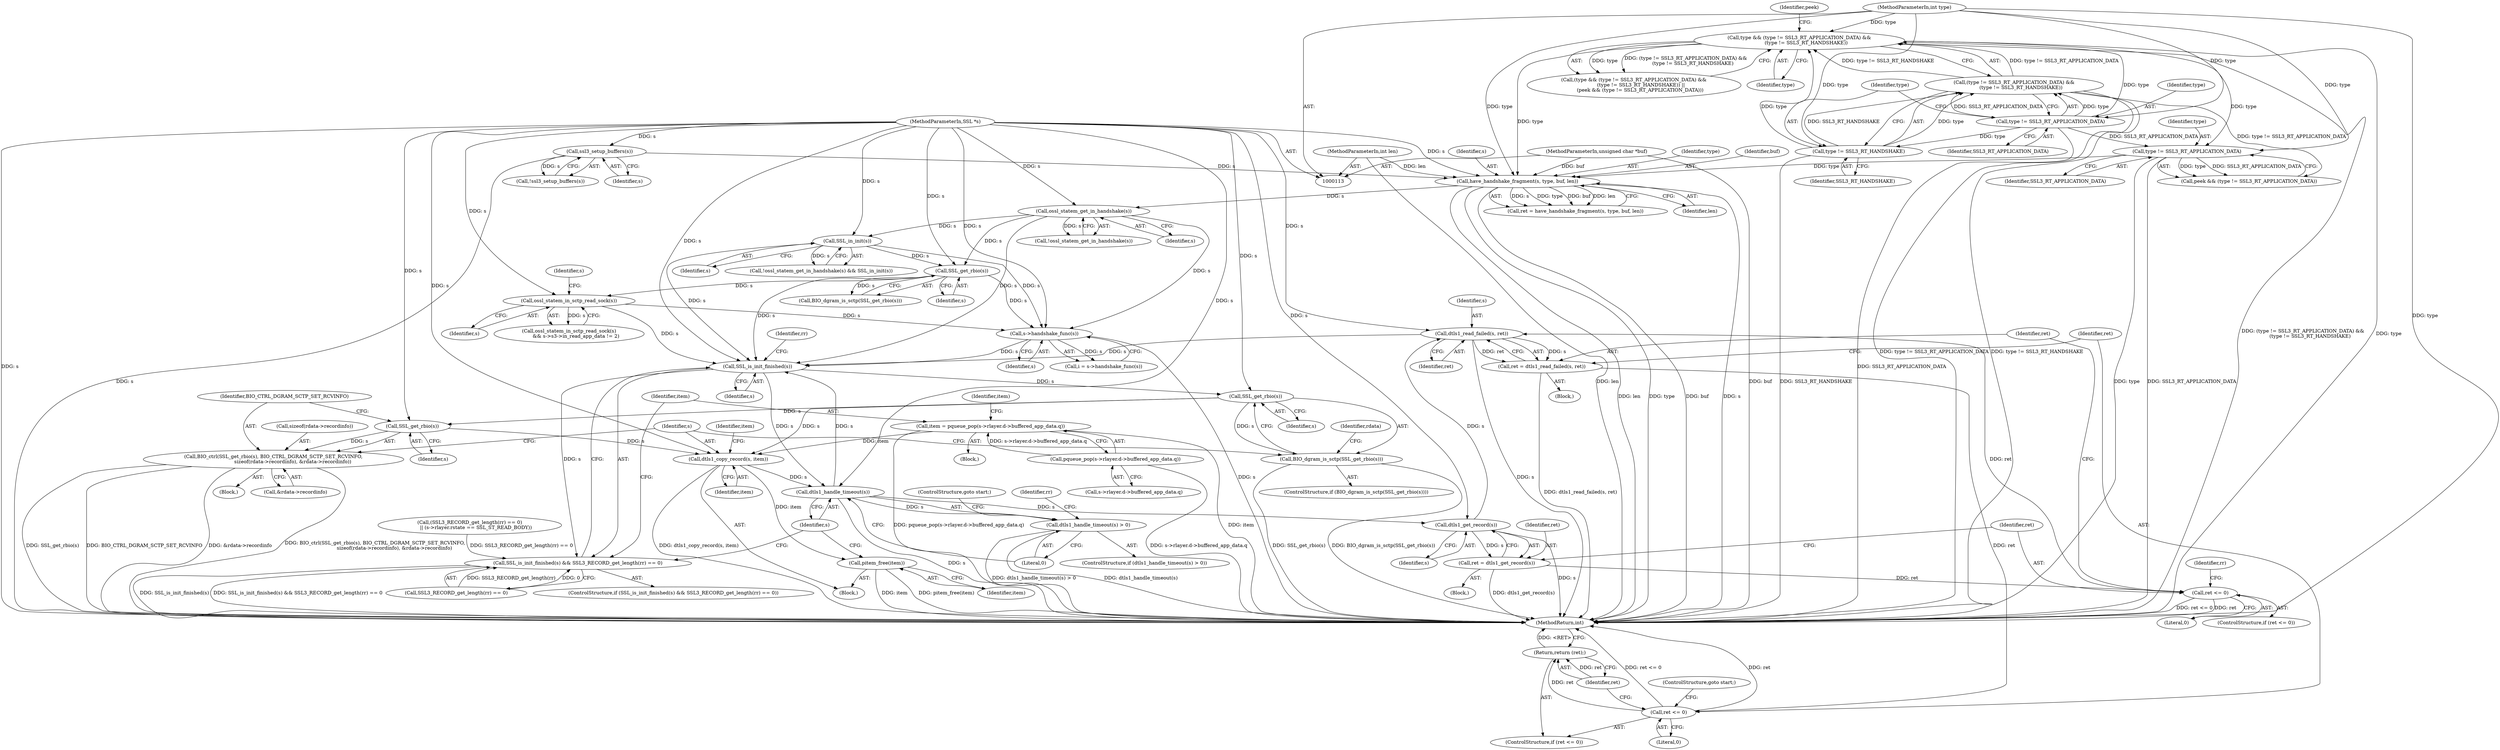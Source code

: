 digraph "0_openssl_af58be768ebb690f78530f796e92b8ae5c9a4401@API" {
"1000328" [label="(Call,dtls1_read_failed(s, ret))"];
"1000319" [label="(Call,dtls1_get_record(s))"];
"1000299" [label="(Call,dtls1_handle_timeout(s))"];
"1000288" [label="(Call,dtls1_copy_record(s, item))"];
"1000265" [label="(Call,SSL_get_rbio(s))"];
"1000240" [label="(Call,SSL_is_init_finished(s))"];
"1000187" [label="(Call,SSL_in_init(s))"];
"1000185" [label="(Call,ossl_statem_get_in_handshake(s))"];
"1000174" [label="(Call,have_handshake_fragment(s, type, buf, len))"];
"1000143" [label="(Call,ssl3_setup_buffers(s))"];
"1000114" [label="(MethodParameterIn,SSL *s)"];
"1000150" [label="(Call,type && (type != SSL3_RT_APPLICATION_DATA) &&\n         (type != SSL3_RT_HANDSHAKE))"];
"1000156" [label="(Call,type != SSL3_RT_HANDSHAKE)"];
"1000153" [label="(Call,type != SSL3_RT_APPLICATION_DATA)"];
"1000115" [label="(MethodParameterIn,int type)"];
"1000152" [label="(Call,(type != SSL3_RT_APPLICATION_DATA) &&\n         (type != SSL3_RT_HANDSHAKE))"];
"1000161" [label="(Call,type != SSL3_RT_APPLICATION_DATA)"];
"1000117" [label="(MethodParameterIn,unsigned char *buf)"];
"1000118" [label="(MethodParameterIn,int len)"];
"1000194" [label="(Call,ossl_statem_in_sctp_read_sock(s))"];
"1000191" [label="(Call,SSL_get_rbio(s))"];
"1000206" [label="(Call,s->handshake_func(s))"];
"1000328" [label="(Call,dtls1_read_failed(s, ret))"];
"1000322" [label="(Call,ret <= 0)"];
"1000317" [label="(Call,ret = dtls1_get_record(s))"];
"1000277" [label="(Call,SSL_get_rbio(s))"];
"1000248" [label="(Call,item = pqueue_pop(s->rlayer.d->buffered_app_data.q))"];
"1000250" [label="(Call,pqueue_pop(s->rlayer.d->buffered_app_data.q))"];
"1000239" [label="(Call,SSL_is_init_finished(s) && SSL3_RECORD_get_length(rr) == 0)"];
"1000264" [label="(Call,BIO_dgram_is_sctp(SSL_get_rbio(s)))"];
"1000276" [label="(Call,BIO_ctrl(SSL_get_rbio(s), BIO_CTRL_DGRAM_SCTP_SET_RCVINFO,\n                         sizeof(rdata->recordinfo), &rdata->recordinfo))"];
"1000295" [label="(Call,pitem_free(item))"];
"1000298" [label="(Call,dtls1_handle_timeout(s) > 0)"];
"1000326" [label="(Call,ret = dtls1_read_failed(s, ret))"];
"1000332" [label="(Call,ret <= 0)"];
"1000335" [label="(Return,return (ret);)"];
"1000204" [label="(Call,i = s->handshake_func(s))"];
"1000335" [label="(Return,return (ret);)"];
"1000161" [label="(Call,type != SSL3_RT_APPLICATION_DATA)"];
"1000191" [label="(Call,SSL_get_rbio(s))"];
"1000296" [label="(Identifier,item)"];
"1000149" [label="(Call,(type && (type != SSL3_RT_APPLICATION_DATA) &&\n         (type != SSL3_RT_HANDSHAKE)) ||\n        (peek && (type != SSL3_RT_APPLICATION_DATA)))"];
"1000284" [label="(Call,&rdata->recordinfo)"];
"1000343" [label="(Identifier,rr)"];
"1000153" [label="(Call,type != SSL3_RT_APPLICATION_DATA)"];
"1000297" [label="(ControlStructure,if (dtls1_handle_timeout(s) > 0))"];
"1000194" [label="(Call,ossl_statem_in_sctp_read_sock(s))"];
"1000176" [label="(Identifier,type)"];
"1000323" [label="(Identifier,ret)"];
"1000316" [label="(Block,)"];
"1000304" [label="(Call,(SSL3_RECORD_get_length(rr) == 0)\n        || (s->rlayer.rstate == SSL_ST_READ_BODY))"];
"1000150" [label="(Call,type && (type != SSL3_RT_APPLICATION_DATA) &&\n         (type != SSL3_RT_HANDSHAKE))"];
"1000144" [label="(Identifier,s)"];
"1000265" [label="(Call,SSL_get_rbio(s))"];
"1000261" [label="(Identifier,item)"];
"1000248" [label="(Call,item = pqueue_pop(s->rlayer.d->buffered_app_data.q))"];
"1000154" [label="(Identifier,type)"];
"1000190" [label="(Call,BIO_dgram_is_sctp(SSL_get_rbio(s)))"];
"1000151" [label="(Identifier,type)"];
"1000319" [label="(Call,dtls1_get_record(s))"];
"1000263" [label="(ControlStructure,if (BIO_dgram_is_sctp(SSL_get_rbio(s))))"];
"1000299" [label="(Call,dtls1_handle_timeout(s))"];
"1000278" [label="(Identifier,s)"];
"1000206" [label="(Call,s->handshake_func(s))"];
"1000266" [label="(Identifier,s)"];
"1000238" [label="(ControlStructure,if (SSL_is_init_finished(s) && SSL3_RECORD_get_length(rr) == 0))"];
"1000239" [label="(Call,SSL_is_init_finished(s) && SSL3_RECORD_get_length(rr) == 0)"];
"1000159" [label="(Call,peek && (type != SSL3_RT_APPLICATION_DATA))"];
"1000183" [label="(Call,!ossl_statem_get_in_handshake(s) && SSL_in_init(s))"];
"1000244" [label="(Identifier,rr)"];
"1000270" [label="(Identifier,rdata)"];
"1000251" [label="(Call,s->rlayer.d->buffered_app_data.q)"];
"1000367" [label="(MethodReturn,int)"];
"1000328" [label="(Call,dtls1_read_failed(s, ret))"];
"1000193" [label="(Call,ossl_statem_in_sctp_read_sock(s)\n         && s->s3->in_read_app_data != 2)"];
"1000289" [label="(Identifier,s)"];
"1000336" [label="(Identifier,ret)"];
"1000156" [label="(Call,type != SSL3_RT_HANDSHAKE)"];
"1000177" [label="(Identifier,buf)"];
"1000293" [label="(Identifier,item)"];
"1000334" [label="(Literal,0)"];
"1000267" [label="(Block,)"];
"1000207" [label="(Identifier,s)"];
"1000277" [label="(Call,SSL_get_rbio(s))"];
"1000188" [label="(Identifier,s)"];
"1000295" [label="(Call,pitem_free(item))"];
"1000333" [label="(Identifier,ret)"];
"1000199" [label="(Identifier,s)"];
"1000192" [label="(Identifier,s)"];
"1000264" [label="(Call,BIO_dgram_is_sctp(SSL_get_rbio(s)))"];
"1000185" [label="(Call,ossl_statem_get_in_handshake(s))"];
"1000325" [label="(Block,)"];
"1000242" [label="(Call,SSL3_RECORD_get_length(rr) == 0)"];
"1000320" [label="(Identifier,s)"];
"1000332" [label="(Call,ret <= 0)"];
"1000338" [label="(ControlStructure,goto start;)"];
"1000329" [label="(Identifier,s)"];
"1000331" [label="(ControlStructure,if (ret <= 0))"];
"1000290" [label="(Identifier,item)"];
"1000175" [label="(Identifier,s)"];
"1000327" [label="(Identifier,ret)"];
"1000249" [label="(Identifier,item)"];
"1000246" [label="(Block,)"];
"1000174" [label="(Call,have_handshake_fragment(s, type, buf, len))"];
"1000160" [label="(Identifier,peek)"];
"1000302" [label="(ControlStructure,goto start;)"];
"1000195" [label="(Identifier,s)"];
"1000279" [label="(Identifier,BIO_CTRL_DGRAM_SCTP_SET_RCVINFO)"];
"1000250" [label="(Call,pqueue_pop(s->rlayer.d->buffered_app_data.q))"];
"1000280" [label="(Call,sizeof(rdata->recordinfo))"];
"1000241" [label="(Identifier,s)"];
"1000240" [label="(Call,SSL_is_init_finished(s))"];
"1000330" [label="(Identifier,ret)"];
"1000187" [label="(Call,SSL_in_init(s))"];
"1000162" [label="(Identifier,type)"];
"1000184" [label="(Call,!ossl_statem_get_in_handshake(s))"];
"1000117" [label="(MethodParameterIn,unsigned char *buf)"];
"1000288" [label="(Call,dtls1_copy_record(s, item))"];
"1000142" [label="(Call,!ssl3_setup_buffers(s))"];
"1000318" [label="(Identifier,ret)"];
"1000301" [label="(Literal,0)"];
"1000307" [label="(Identifier,rr)"];
"1000115" [label="(MethodParameterIn,int type)"];
"1000143" [label="(Call,ssl3_setup_buffers(s))"];
"1000321" [label="(ControlStructure,if (ret <= 0))"];
"1000322" [label="(Call,ret <= 0)"];
"1000186" [label="(Identifier,s)"];
"1000155" [label="(Identifier,SSL3_RT_APPLICATION_DATA)"];
"1000262" [label="(Block,)"];
"1000163" [label="(Identifier,SSL3_RT_APPLICATION_DATA)"];
"1000157" [label="(Identifier,type)"];
"1000300" [label="(Identifier,s)"];
"1000114" [label="(MethodParameterIn,SSL *s)"];
"1000158" [label="(Identifier,SSL3_RT_HANDSHAKE)"];
"1000298" [label="(Call,dtls1_handle_timeout(s) > 0)"];
"1000152" [label="(Call,(type != SSL3_RT_APPLICATION_DATA) &&\n         (type != SSL3_RT_HANDSHAKE))"];
"1000317" [label="(Call,ret = dtls1_get_record(s))"];
"1000178" [label="(Identifier,len)"];
"1000324" [label="(Literal,0)"];
"1000276" [label="(Call,BIO_ctrl(SSL_get_rbio(s), BIO_CTRL_DGRAM_SCTP_SET_RCVINFO,\n                         sizeof(rdata->recordinfo), &rdata->recordinfo))"];
"1000172" [label="(Call,ret = have_handshake_fragment(s, type, buf, len))"];
"1000118" [label="(MethodParameterIn,int len)"];
"1000326" [label="(Call,ret = dtls1_read_failed(s, ret))"];
"1000328" -> "1000326"  [label="AST: "];
"1000328" -> "1000330"  [label="CFG: "];
"1000329" -> "1000328"  [label="AST: "];
"1000330" -> "1000328"  [label="AST: "];
"1000326" -> "1000328"  [label="CFG: "];
"1000328" -> "1000367"  [label="DDG: s"];
"1000328" -> "1000240"  [label="DDG: s"];
"1000328" -> "1000326"  [label="DDG: s"];
"1000328" -> "1000326"  [label="DDG: ret"];
"1000319" -> "1000328"  [label="DDG: s"];
"1000114" -> "1000328"  [label="DDG: s"];
"1000322" -> "1000328"  [label="DDG: ret"];
"1000319" -> "1000317"  [label="AST: "];
"1000319" -> "1000320"  [label="CFG: "];
"1000320" -> "1000319"  [label="AST: "];
"1000317" -> "1000319"  [label="CFG: "];
"1000319" -> "1000367"  [label="DDG: s"];
"1000319" -> "1000317"  [label="DDG: s"];
"1000299" -> "1000319"  [label="DDG: s"];
"1000114" -> "1000319"  [label="DDG: s"];
"1000299" -> "1000298"  [label="AST: "];
"1000299" -> "1000300"  [label="CFG: "];
"1000300" -> "1000299"  [label="AST: "];
"1000301" -> "1000299"  [label="CFG: "];
"1000299" -> "1000367"  [label="DDG: s"];
"1000299" -> "1000240"  [label="DDG: s"];
"1000299" -> "1000298"  [label="DDG: s"];
"1000288" -> "1000299"  [label="DDG: s"];
"1000240" -> "1000299"  [label="DDG: s"];
"1000114" -> "1000299"  [label="DDG: s"];
"1000288" -> "1000262"  [label="AST: "];
"1000288" -> "1000290"  [label="CFG: "];
"1000289" -> "1000288"  [label="AST: "];
"1000290" -> "1000288"  [label="AST: "];
"1000293" -> "1000288"  [label="CFG: "];
"1000288" -> "1000367"  [label="DDG: dtls1_copy_record(s, item)"];
"1000265" -> "1000288"  [label="DDG: s"];
"1000277" -> "1000288"  [label="DDG: s"];
"1000114" -> "1000288"  [label="DDG: s"];
"1000248" -> "1000288"  [label="DDG: item"];
"1000288" -> "1000295"  [label="DDG: item"];
"1000265" -> "1000264"  [label="AST: "];
"1000265" -> "1000266"  [label="CFG: "];
"1000266" -> "1000265"  [label="AST: "];
"1000264" -> "1000265"  [label="CFG: "];
"1000265" -> "1000264"  [label="DDG: s"];
"1000240" -> "1000265"  [label="DDG: s"];
"1000114" -> "1000265"  [label="DDG: s"];
"1000265" -> "1000277"  [label="DDG: s"];
"1000240" -> "1000239"  [label="AST: "];
"1000240" -> "1000241"  [label="CFG: "];
"1000241" -> "1000240"  [label="AST: "];
"1000244" -> "1000240"  [label="CFG: "];
"1000239" -> "1000240"  [label="CFG: "];
"1000240" -> "1000239"  [label="DDG: s"];
"1000187" -> "1000240"  [label="DDG: s"];
"1000185" -> "1000240"  [label="DDG: s"];
"1000194" -> "1000240"  [label="DDG: s"];
"1000191" -> "1000240"  [label="DDG: s"];
"1000206" -> "1000240"  [label="DDG: s"];
"1000114" -> "1000240"  [label="DDG: s"];
"1000187" -> "1000183"  [label="AST: "];
"1000187" -> "1000188"  [label="CFG: "];
"1000188" -> "1000187"  [label="AST: "];
"1000183" -> "1000187"  [label="CFG: "];
"1000187" -> "1000183"  [label="DDG: s"];
"1000185" -> "1000187"  [label="DDG: s"];
"1000114" -> "1000187"  [label="DDG: s"];
"1000187" -> "1000191"  [label="DDG: s"];
"1000187" -> "1000206"  [label="DDG: s"];
"1000185" -> "1000184"  [label="AST: "];
"1000185" -> "1000186"  [label="CFG: "];
"1000186" -> "1000185"  [label="AST: "];
"1000184" -> "1000185"  [label="CFG: "];
"1000185" -> "1000184"  [label="DDG: s"];
"1000174" -> "1000185"  [label="DDG: s"];
"1000114" -> "1000185"  [label="DDG: s"];
"1000185" -> "1000191"  [label="DDG: s"];
"1000185" -> "1000206"  [label="DDG: s"];
"1000174" -> "1000172"  [label="AST: "];
"1000174" -> "1000178"  [label="CFG: "];
"1000175" -> "1000174"  [label="AST: "];
"1000176" -> "1000174"  [label="AST: "];
"1000177" -> "1000174"  [label="AST: "];
"1000178" -> "1000174"  [label="AST: "];
"1000172" -> "1000174"  [label="CFG: "];
"1000174" -> "1000367"  [label="DDG: len"];
"1000174" -> "1000367"  [label="DDG: type"];
"1000174" -> "1000367"  [label="DDG: buf"];
"1000174" -> "1000367"  [label="DDG: s"];
"1000174" -> "1000172"  [label="DDG: s"];
"1000174" -> "1000172"  [label="DDG: type"];
"1000174" -> "1000172"  [label="DDG: buf"];
"1000174" -> "1000172"  [label="DDG: len"];
"1000143" -> "1000174"  [label="DDG: s"];
"1000114" -> "1000174"  [label="DDG: s"];
"1000150" -> "1000174"  [label="DDG: type"];
"1000161" -> "1000174"  [label="DDG: type"];
"1000115" -> "1000174"  [label="DDG: type"];
"1000117" -> "1000174"  [label="DDG: buf"];
"1000118" -> "1000174"  [label="DDG: len"];
"1000143" -> "1000142"  [label="AST: "];
"1000143" -> "1000144"  [label="CFG: "];
"1000144" -> "1000143"  [label="AST: "];
"1000142" -> "1000143"  [label="CFG: "];
"1000143" -> "1000367"  [label="DDG: s"];
"1000143" -> "1000142"  [label="DDG: s"];
"1000114" -> "1000143"  [label="DDG: s"];
"1000114" -> "1000113"  [label="AST: "];
"1000114" -> "1000367"  [label="DDG: s"];
"1000114" -> "1000191"  [label="DDG: s"];
"1000114" -> "1000194"  [label="DDG: s"];
"1000114" -> "1000206"  [label="DDG: s"];
"1000114" -> "1000277"  [label="DDG: s"];
"1000150" -> "1000149"  [label="AST: "];
"1000150" -> "1000151"  [label="CFG: "];
"1000150" -> "1000152"  [label="CFG: "];
"1000151" -> "1000150"  [label="AST: "];
"1000152" -> "1000150"  [label="AST: "];
"1000160" -> "1000150"  [label="CFG: "];
"1000149" -> "1000150"  [label="CFG: "];
"1000150" -> "1000367"  [label="DDG: type"];
"1000150" -> "1000367"  [label="DDG: (type != SSL3_RT_APPLICATION_DATA) &&\n         (type != SSL3_RT_HANDSHAKE)"];
"1000150" -> "1000149"  [label="DDG: type"];
"1000150" -> "1000149"  [label="DDG: (type != SSL3_RT_APPLICATION_DATA) &&\n         (type != SSL3_RT_HANDSHAKE)"];
"1000156" -> "1000150"  [label="DDG: type"];
"1000153" -> "1000150"  [label="DDG: type"];
"1000115" -> "1000150"  [label="DDG: type"];
"1000152" -> "1000150"  [label="DDG: type != SSL3_RT_APPLICATION_DATA"];
"1000152" -> "1000150"  [label="DDG: type != SSL3_RT_HANDSHAKE"];
"1000150" -> "1000161"  [label="DDG: type"];
"1000156" -> "1000152"  [label="AST: "];
"1000156" -> "1000158"  [label="CFG: "];
"1000157" -> "1000156"  [label="AST: "];
"1000158" -> "1000156"  [label="AST: "];
"1000152" -> "1000156"  [label="CFG: "];
"1000156" -> "1000367"  [label="DDG: SSL3_RT_HANDSHAKE"];
"1000156" -> "1000152"  [label="DDG: type"];
"1000156" -> "1000152"  [label="DDG: SSL3_RT_HANDSHAKE"];
"1000153" -> "1000156"  [label="DDG: type"];
"1000115" -> "1000156"  [label="DDG: type"];
"1000153" -> "1000152"  [label="AST: "];
"1000153" -> "1000155"  [label="CFG: "];
"1000154" -> "1000153"  [label="AST: "];
"1000155" -> "1000153"  [label="AST: "];
"1000157" -> "1000153"  [label="CFG: "];
"1000152" -> "1000153"  [label="CFG: "];
"1000153" -> "1000367"  [label="DDG: SSL3_RT_APPLICATION_DATA"];
"1000153" -> "1000152"  [label="DDG: type"];
"1000153" -> "1000152"  [label="DDG: SSL3_RT_APPLICATION_DATA"];
"1000115" -> "1000153"  [label="DDG: type"];
"1000153" -> "1000161"  [label="DDG: SSL3_RT_APPLICATION_DATA"];
"1000115" -> "1000113"  [label="AST: "];
"1000115" -> "1000367"  [label="DDG: type"];
"1000115" -> "1000161"  [label="DDG: type"];
"1000152" -> "1000367"  [label="DDG: type != SSL3_RT_APPLICATION_DATA"];
"1000152" -> "1000367"  [label="DDG: type != SSL3_RT_HANDSHAKE"];
"1000152" -> "1000159"  [label="DDG: type != SSL3_RT_APPLICATION_DATA"];
"1000161" -> "1000159"  [label="AST: "];
"1000161" -> "1000163"  [label="CFG: "];
"1000162" -> "1000161"  [label="AST: "];
"1000163" -> "1000161"  [label="AST: "];
"1000159" -> "1000161"  [label="CFG: "];
"1000161" -> "1000367"  [label="DDG: SSL3_RT_APPLICATION_DATA"];
"1000161" -> "1000367"  [label="DDG: type"];
"1000161" -> "1000159"  [label="DDG: type"];
"1000161" -> "1000159"  [label="DDG: SSL3_RT_APPLICATION_DATA"];
"1000117" -> "1000113"  [label="AST: "];
"1000117" -> "1000367"  [label="DDG: buf"];
"1000118" -> "1000113"  [label="AST: "];
"1000118" -> "1000367"  [label="DDG: len"];
"1000194" -> "1000193"  [label="AST: "];
"1000194" -> "1000195"  [label="CFG: "];
"1000195" -> "1000194"  [label="AST: "];
"1000199" -> "1000194"  [label="CFG: "];
"1000193" -> "1000194"  [label="CFG: "];
"1000194" -> "1000193"  [label="DDG: s"];
"1000191" -> "1000194"  [label="DDG: s"];
"1000194" -> "1000206"  [label="DDG: s"];
"1000191" -> "1000190"  [label="AST: "];
"1000191" -> "1000192"  [label="CFG: "];
"1000192" -> "1000191"  [label="AST: "];
"1000190" -> "1000191"  [label="CFG: "];
"1000191" -> "1000190"  [label="DDG: s"];
"1000191" -> "1000206"  [label="DDG: s"];
"1000206" -> "1000204"  [label="AST: "];
"1000206" -> "1000207"  [label="CFG: "];
"1000207" -> "1000206"  [label="AST: "];
"1000204" -> "1000206"  [label="CFG: "];
"1000206" -> "1000367"  [label="DDG: s"];
"1000206" -> "1000204"  [label="DDG: s"];
"1000322" -> "1000321"  [label="AST: "];
"1000322" -> "1000324"  [label="CFG: "];
"1000323" -> "1000322"  [label="AST: "];
"1000324" -> "1000322"  [label="AST: "];
"1000327" -> "1000322"  [label="CFG: "];
"1000343" -> "1000322"  [label="CFG: "];
"1000322" -> "1000367"  [label="DDG: ret <= 0"];
"1000322" -> "1000367"  [label="DDG: ret"];
"1000317" -> "1000322"  [label="DDG: ret"];
"1000317" -> "1000316"  [label="AST: "];
"1000318" -> "1000317"  [label="AST: "];
"1000323" -> "1000317"  [label="CFG: "];
"1000317" -> "1000367"  [label="DDG: dtls1_get_record(s)"];
"1000277" -> "1000276"  [label="AST: "];
"1000277" -> "1000278"  [label="CFG: "];
"1000278" -> "1000277"  [label="AST: "];
"1000279" -> "1000277"  [label="CFG: "];
"1000277" -> "1000276"  [label="DDG: s"];
"1000248" -> "1000246"  [label="AST: "];
"1000248" -> "1000250"  [label="CFG: "];
"1000249" -> "1000248"  [label="AST: "];
"1000250" -> "1000248"  [label="AST: "];
"1000261" -> "1000248"  [label="CFG: "];
"1000248" -> "1000367"  [label="DDG: pqueue_pop(s->rlayer.d->buffered_app_data.q)"];
"1000248" -> "1000367"  [label="DDG: item"];
"1000250" -> "1000248"  [label="DDG: s->rlayer.d->buffered_app_data.q"];
"1000250" -> "1000251"  [label="CFG: "];
"1000251" -> "1000250"  [label="AST: "];
"1000250" -> "1000367"  [label="DDG: s->rlayer.d->buffered_app_data.q"];
"1000239" -> "1000238"  [label="AST: "];
"1000239" -> "1000242"  [label="CFG: "];
"1000242" -> "1000239"  [label="AST: "];
"1000249" -> "1000239"  [label="CFG: "];
"1000300" -> "1000239"  [label="CFG: "];
"1000239" -> "1000367"  [label="DDG: SSL_is_init_finished(s) && SSL3_RECORD_get_length(rr) == 0"];
"1000239" -> "1000367"  [label="DDG: SSL_is_init_finished(s)"];
"1000304" -> "1000239"  [label="DDG: SSL3_RECORD_get_length(rr) == 0"];
"1000242" -> "1000239"  [label="DDG: SSL3_RECORD_get_length(rr)"];
"1000242" -> "1000239"  [label="DDG: 0"];
"1000264" -> "1000263"  [label="AST: "];
"1000270" -> "1000264"  [label="CFG: "];
"1000289" -> "1000264"  [label="CFG: "];
"1000264" -> "1000367"  [label="DDG: SSL_get_rbio(s)"];
"1000264" -> "1000367"  [label="DDG: BIO_dgram_is_sctp(SSL_get_rbio(s))"];
"1000276" -> "1000267"  [label="AST: "];
"1000276" -> "1000284"  [label="CFG: "];
"1000279" -> "1000276"  [label="AST: "];
"1000280" -> "1000276"  [label="AST: "];
"1000284" -> "1000276"  [label="AST: "];
"1000289" -> "1000276"  [label="CFG: "];
"1000276" -> "1000367"  [label="DDG: &rdata->recordinfo"];
"1000276" -> "1000367"  [label="DDG: BIO_ctrl(SSL_get_rbio(s), BIO_CTRL_DGRAM_SCTP_SET_RCVINFO,\n                         sizeof(rdata->recordinfo), &rdata->recordinfo)"];
"1000276" -> "1000367"  [label="DDG: SSL_get_rbio(s)"];
"1000276" -> "1000367"  [label="DDG: BIO_CTRL_DGRAM_SCTP_SET_RCVINFO"];
"1000295" -> "1000262"  [label="AST: "];
"1000295" -> "1000296"  [label="CFG: "];
"1000296" -> "1000295"  [label="AST: "];
"1000300" -> "1000295"  [label="CFG: "];
"1000295" -> "1000367"  [label="DDG: item"];
"1000295" -> "1000367"  [label="DDG: pitem_free(item)"];
"1000298" -> "1000297"  [label="AST: "];
"1000298" -> "1000301"  [label="CFG: "];
"1000301" -> "1000298"  [label="AST: "];
"1000302" -> "1000298"  [label="CFG: "];
"1000307" -> "1000298"  [label="CFG: "];
"1000298" -> "1000367"  [label="DDG: dtls1_handle_timeout(s) > 0"];
"1000298" -> "1000367"  [label="DDG: dtls1_handle_timeout(s)"];
"1000326" -> "1000325"  [label="AST: "];
"1000327" -> "1000326"  [label="AST: "];
"1000333" -> "1000326"  [label="CFG: "];
"1000326" -> "1000367"  [label="DDG: dtls1_read_failed(s, ret)"];
"1000326" -> "1000332"  [label="DDG: ret"];
"1000332" -> "1000331"  [label="AST: "];
"1000332" -> "1000334"  [label="CFG: "];
"1000333" -> "1000332"  [label="AST: "];
"1000334" -> "1000332"  [label="AST: "];
"1000336" -> "1000332"  [label="CFG: "];
"1000338" -> "1000332"  [label="CFG: "];
"1000332" -> "1000367"  [label="DDG: ret"];
"1000332" -> "1000367"  [label="DDG: ret <= 0"];
"1000332" -> "1000335"  [label="DDG: ret"];
"1000335" -> "1000331"  [label="AST: "];
"1000335" -> "1000336"  [label="CFG: "];
"1000336" -> "1000335"  [label="AST: "];
"1000367" -> "1000335"  [label="CFG: "];
"1000335" -> "1000367"  [label="DDG: <RET>"];
"1000336" -> "1000335"  [label="DDG: ret"];
}
